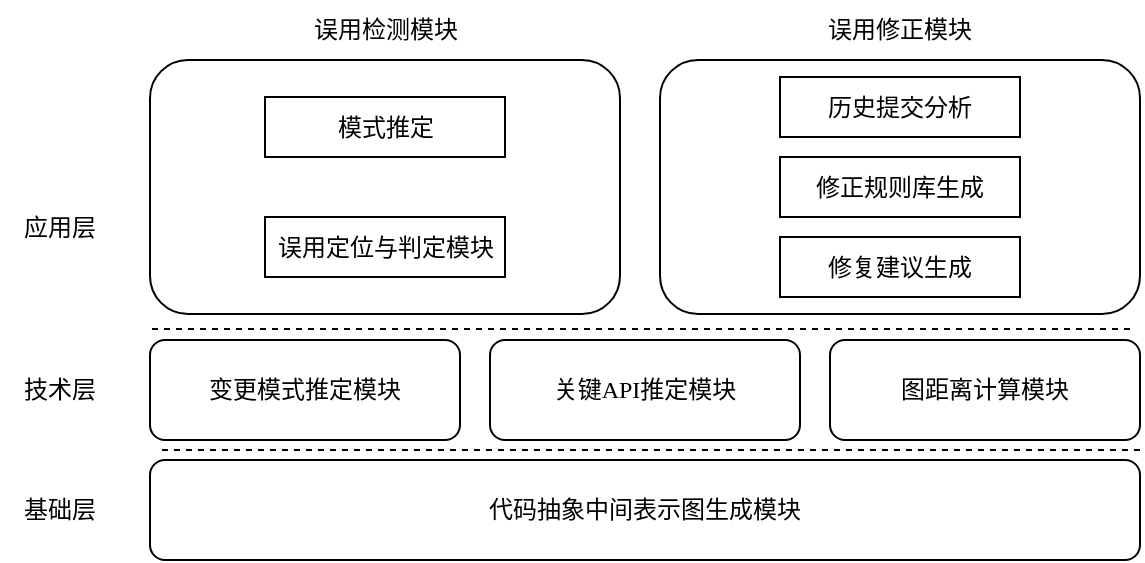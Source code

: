 <mxfile version="24.3.1" type="github">
  <diagram name="第 1 页" id="8a-9v8xuM8Dy89i8Rbkq">
    <mxGraphModel dx="615" dy="391" grid="1" gridSize="10" guides="1" tooltips="1" connect="1" arrows="1" fold="1" page="1" pageScale="1" pageWidth="827" pageHeight="1169" math="0" shadow="0">
      <root>
        <mxCell id="0" />
        <mxCell id="1" parent="0" />
        <mxCell id="Y7iztjV5FLh4-UJOSg3i-16" value="" style="rounded=1;whiteSpace=wrap;html=1;fontFamily=宋体-简;" parent="1" vertex="1">
          <mxGeometry x="370" y="290" width="240" height="127" as="geometry" />
        </mxCell>
        <mxCell id="Y7iztjV5FLh4-UJOSg3i-15" value="" style="rounded=1;whiteSpace=wrap;html=1;fontFamily=宋体-简;" parent="1" vertex="1">
          <mxGeometry x="115" y="290" width="235" height="127" as="geometry" />
        </mxCell>
        <mxCell id="Y7iztjV5FLh4-UJOSg3i-8" value="历史提交分析" style="rounded=0;whiteSpace=wrap;html=1;fontFamily=宋体-简;" parent="1" vertex="1">
          <mxGeometry x="430" y="298.5" width="120" height="30" as="geometry" />
        </mxCell>
        <mxCell id="Y7iztjV5FLh4-UJOSg3i-11" value="修复建议生成" style="rounded=0;whiteSpace=wrap;html=1;fontFamily=宋体-简;" parent="1" vertex="1">
          <mxGeometry x="430" y="378.5" width="120" height="30" as="geometry" />
        </mxCell>
        <mxCell id="Y7iztjV5FLh4-UJOSg3i-14" value="误用定位与判定模块" style="rounded=0;whiteSpace=wrap;html=1;fontFamily=宋体-简;" parent="1" vertex="1">
          <mxGeometry x="172.5" y="368.5" width="120" height="30" as="geometry" />
        </mxCell>
        <mxCell id="Y7iztjV5FLh4-UJOSg3i-18" value="误用检测模块" style="text;html=1;align=center;verticalAlign=middle;whiteSpace=wrap;rounded=0;fontFamily=宋体-简;" parent="1" vertex="1">
          <mxGeometry x="192.5" y="260" width="80" height="30" as="geometry" />
        </mxCell>
        <mxCell id="Y7iztjV5FLh4-UJOSg3i-19" value="误用修正模块" style="text;html=1;align=center;verticalAlign=middle;whiteSpace=wrap;rounded=0;fontFamily=宋体-简;" parent="1" vertex="1">
          <mxGeometry x="450" y="260" width="80" height="30" as="geometry" />
        </mxCell>
        <mxCell id="IPG4iHUT1SF-epVdFXEr-2" value="代码抽象中间表示图生成模块" style="rounded=1;whiteSpace=wrap;html=1;fontFamily=宋体-简;" parent="1" vertex="1">
          <mxGeometry x="115" y="490" width="495" height="50" as="geometry" />
        </mxCell>
        <mxCell id="IPG4iHUT1SF-epVdFXEr-6" value="变更模式推定模块" style="rounded=1;whiteSpace=wrap;html=1;fontFamily=宋体-简;" parent="1" vertex="1">
          <mxGeometry x="115" y="430" width="155" height="50" as="geometry" />
        </mxCell>
        <mxCell id="IPG4iHUT1SF-epVdFXEr-7" value="关键API推定模块" style="rounded=1;whiteSpace=wrap;html=1;fontFamily=宋体-简;" parent="1" vertex="1">
          <mxGeometry x="285" y="430" width="155" height="50" as="geometry" />
        </mxCell>
        <mxCell id="IPG4iHUT1SF-epVdFXEr-8" value="图距离计算模块" style="rounded=1;whiteSpace=wrap;html=1;fontFamily=宋体-简;" parent="1" vertex="1">
          <mxGeometry x="455" y="430" width="155" height="50" as="geometry" />
        </mxCell>
        <mxCell id="IPG4iHUT1SF-epVdFXEr-9" value="" style="endArrow=none;dashed=1;html=1;rounded=0;fontFamily=宋体-简;" parent="1" edge="1">
          <mxGeometry width="50" height="50" relative="1" as="geometry">
            <mxPoint x="605" y="424.5" as="sourcePoint" />
            <mxPoint x="115" y="424.5" as="targetPoint" />
          </mxGeometry>
        </mxCell>
        <mxCell id="IPG4iHUT1SF-epVdFXEr-10" value="" style="endArrow=none;dashed=1;html=1;rounded=0;fontFamily=宋体-简;" parent="1" edge="1">
          <mxGeometry width="50" height="50" relative="1" as="geometry">
            <mxPoint x="610" y="485" as="sourcePoint" />
            <mxPoint x="120" y="485" as="targetPoint" />
          </mxGeometry>
        </mxCell>
        <mxCell id="IPG4iHUT1SF-epVdFXEr-11" value="基础层" style="text;html=1;align=center;verticalAlign=middle;whiteSpace=wrap;rounded=0;fontFamily=宋体-简;" parent="1" vertex="1">
          <mxGeometry x="40" y="500" width="60" height="30" as="geometry" />
        </mxCell>
        <mxCell id="IPG4iHUT1SF-epVdFXEr-12" value="技术层" style="text;html=1;align=center;verticalAlign=middle;whiteSpace=wrap;rounded=0;fontFamily=宋体-简;" parent="1" vertex="1">
          <mxGeometry x="40" y="440" width="60" height="30" as="geometry" />
        </mxCell>
        <mxCell id="IPG4iHUT1SF-epVdFXEr-13" value="应用层" style="text;html=1;align=center;verticalAlign=middle;whiteSpace=wrap;rounded=0;fontFamily=宋体-简;" parent="1" vertex="1">
          <mxGeometry x="40" y="358.5" width="60" height="30" as="geometry" />
        </mxCell>
        <mxCell id="OpnrRFy9IsakW-a11sn6-1" value="模式推定" style="rounded=0;whiteSpace=wrap;html=1;fontFamily=宋体-简;" vertex="1" parent="1">
          <mxGeometry x="172.5" y="308.5" width="120" height="30" as="geometry" />
        </mxCell>
        <mxCell id="OpnrRFy9IsakW-a11sn6-2" value="修正规则库生成" style="rounded=0;whiteSpace=wrap;html=1;fontFamily=宋体-简;" vertex="1" parent="1">
          <mxGeometry x="430" y="338.5" width="120" height="30" as="geometry" />
        </mxCell>
      </root>
    </mxGraphModel>
  </diagram>
</mxfile>
